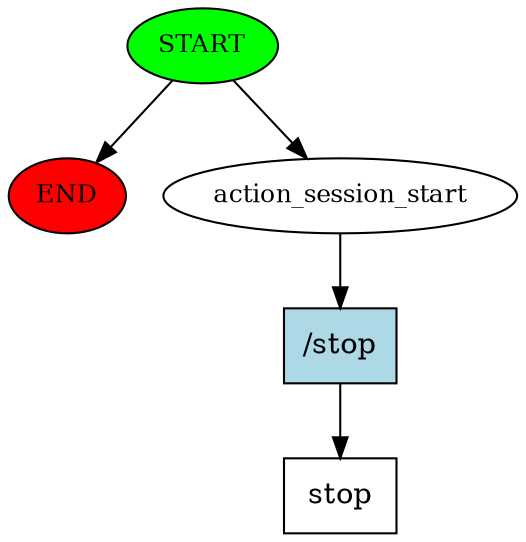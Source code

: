 digraph  {
0 [class="start active", fillcolor=green, fontsize=12, label=START, style=filled];
"-1" [class=end, fillcolor=red, fontsize=12, label=END, style=filled];
1 [class=active, fontsize=12, label=action_session_start];
2 [class="intent dashed active", label=stop, shape=rect];
3 [class="intent active", fillcolor=lightblue, label="/stop", shape=rect, style=filled];
0 -> "-1"  [class="", key=NONE, label=""];
0 -> 1  [class=active, key=NONE, label=""];
1 -> 3  [class=active, key=0];
3 -> 2  [class=active, key=0];
}
